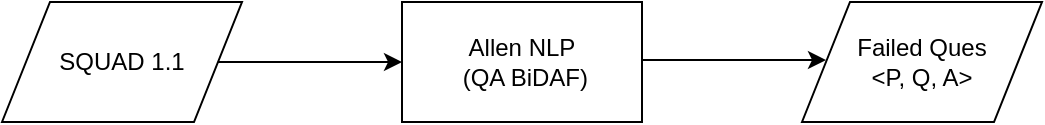 <mxfile version="12.3.8" type="device" pages="1"><diagram id="teVM6S78-jOGBcQiToyw" name="Page-1"><mxGraphModel dx="1186" dy="796" grid="1" gridSize="10" guides="1" tooltips="1" connect="1" arrows="1" fold="1" page="1" pageScale="1" pageWidth="850" pageHeight="1100" math="0" shadow="0"><root><mxCell id="0"/><mxCell id="1" parent="0"/><mxCell id="6laVnj9ktMXM-oqDs9NP-2" value="SQUAD 1.1" style="shape=parallelogram;perimeter=parallelogramPerimeter;whiteSpace=wrap;html=1;" vertex="1" parent="1"><mxGeometry x="120" y="360" width="120" height="60" as="geometry"/></mxCell><mxCell id="6laVnj9ktMXM-oqDs9NP-3" value="Allen NLP&lt;br&gt;&amp;nbsp;(QA BiDAF)" style="rounded=0;whiteSpace=wrap;html=1;" vertex="1" parent="1"><mxGeometry x="320" y="360" width="120" height="60" as="geometry"/></mxCell><mxCell id="6laVnj9ktMXM-oqDs9NP-4" value="Failed Ques &lt;br&gt;&amp;lt;P, Q, A&amp;gt;" style="shape=parallelogram;perimeter=parallelogramPerimeter;whiteSpace=wrap;html=1;" vertex="1" parent="1"><mxGeometry x="520" y="360" width="120" height="60" as="geometry"/></mxCell><mxCell id="6laVnj9ktMXM-oqDs9NP-5" value="" style="endArrow=classic;html=1;entryX=0;entryY=0.5;entryDx=0;entryDy=0;exitX=1;exitY=0.5;exitDx=0;exitDy=0;" edge="1" parent="1" source="6laVnj9ktMXM-oqDs9NP-2" target="6laVnj9ktMXM-oqDs9NP-3"><mxGeometry width="50" height="50" relative="1" as="geometry"><mxPoint x="220" y="540" as="sourcePoint"/><mxPoint x="270" y="490" as="targetPoint"/></mxGeometry></mxCell><mxCell id="6laVnj9ktMXM-oqDs9NP-6" value="" style="endArrow=classic;html=1;entryX=0;entryY=0.5;entryDx=0;entryDy=0;exitX=1;exitY=0.5;exitDx=0;exitDy=0;" edge="1" parent="1"><mxGeometry width="50" height="50" relative="1" as="geometry"><mxPoint x="440" y="389" as="sourcePoint"/><mxPoint x="532" y="389" as="targetPoint"/></mxGeometry></mxCell></root></mxGraphModel></diagram></mxfile>